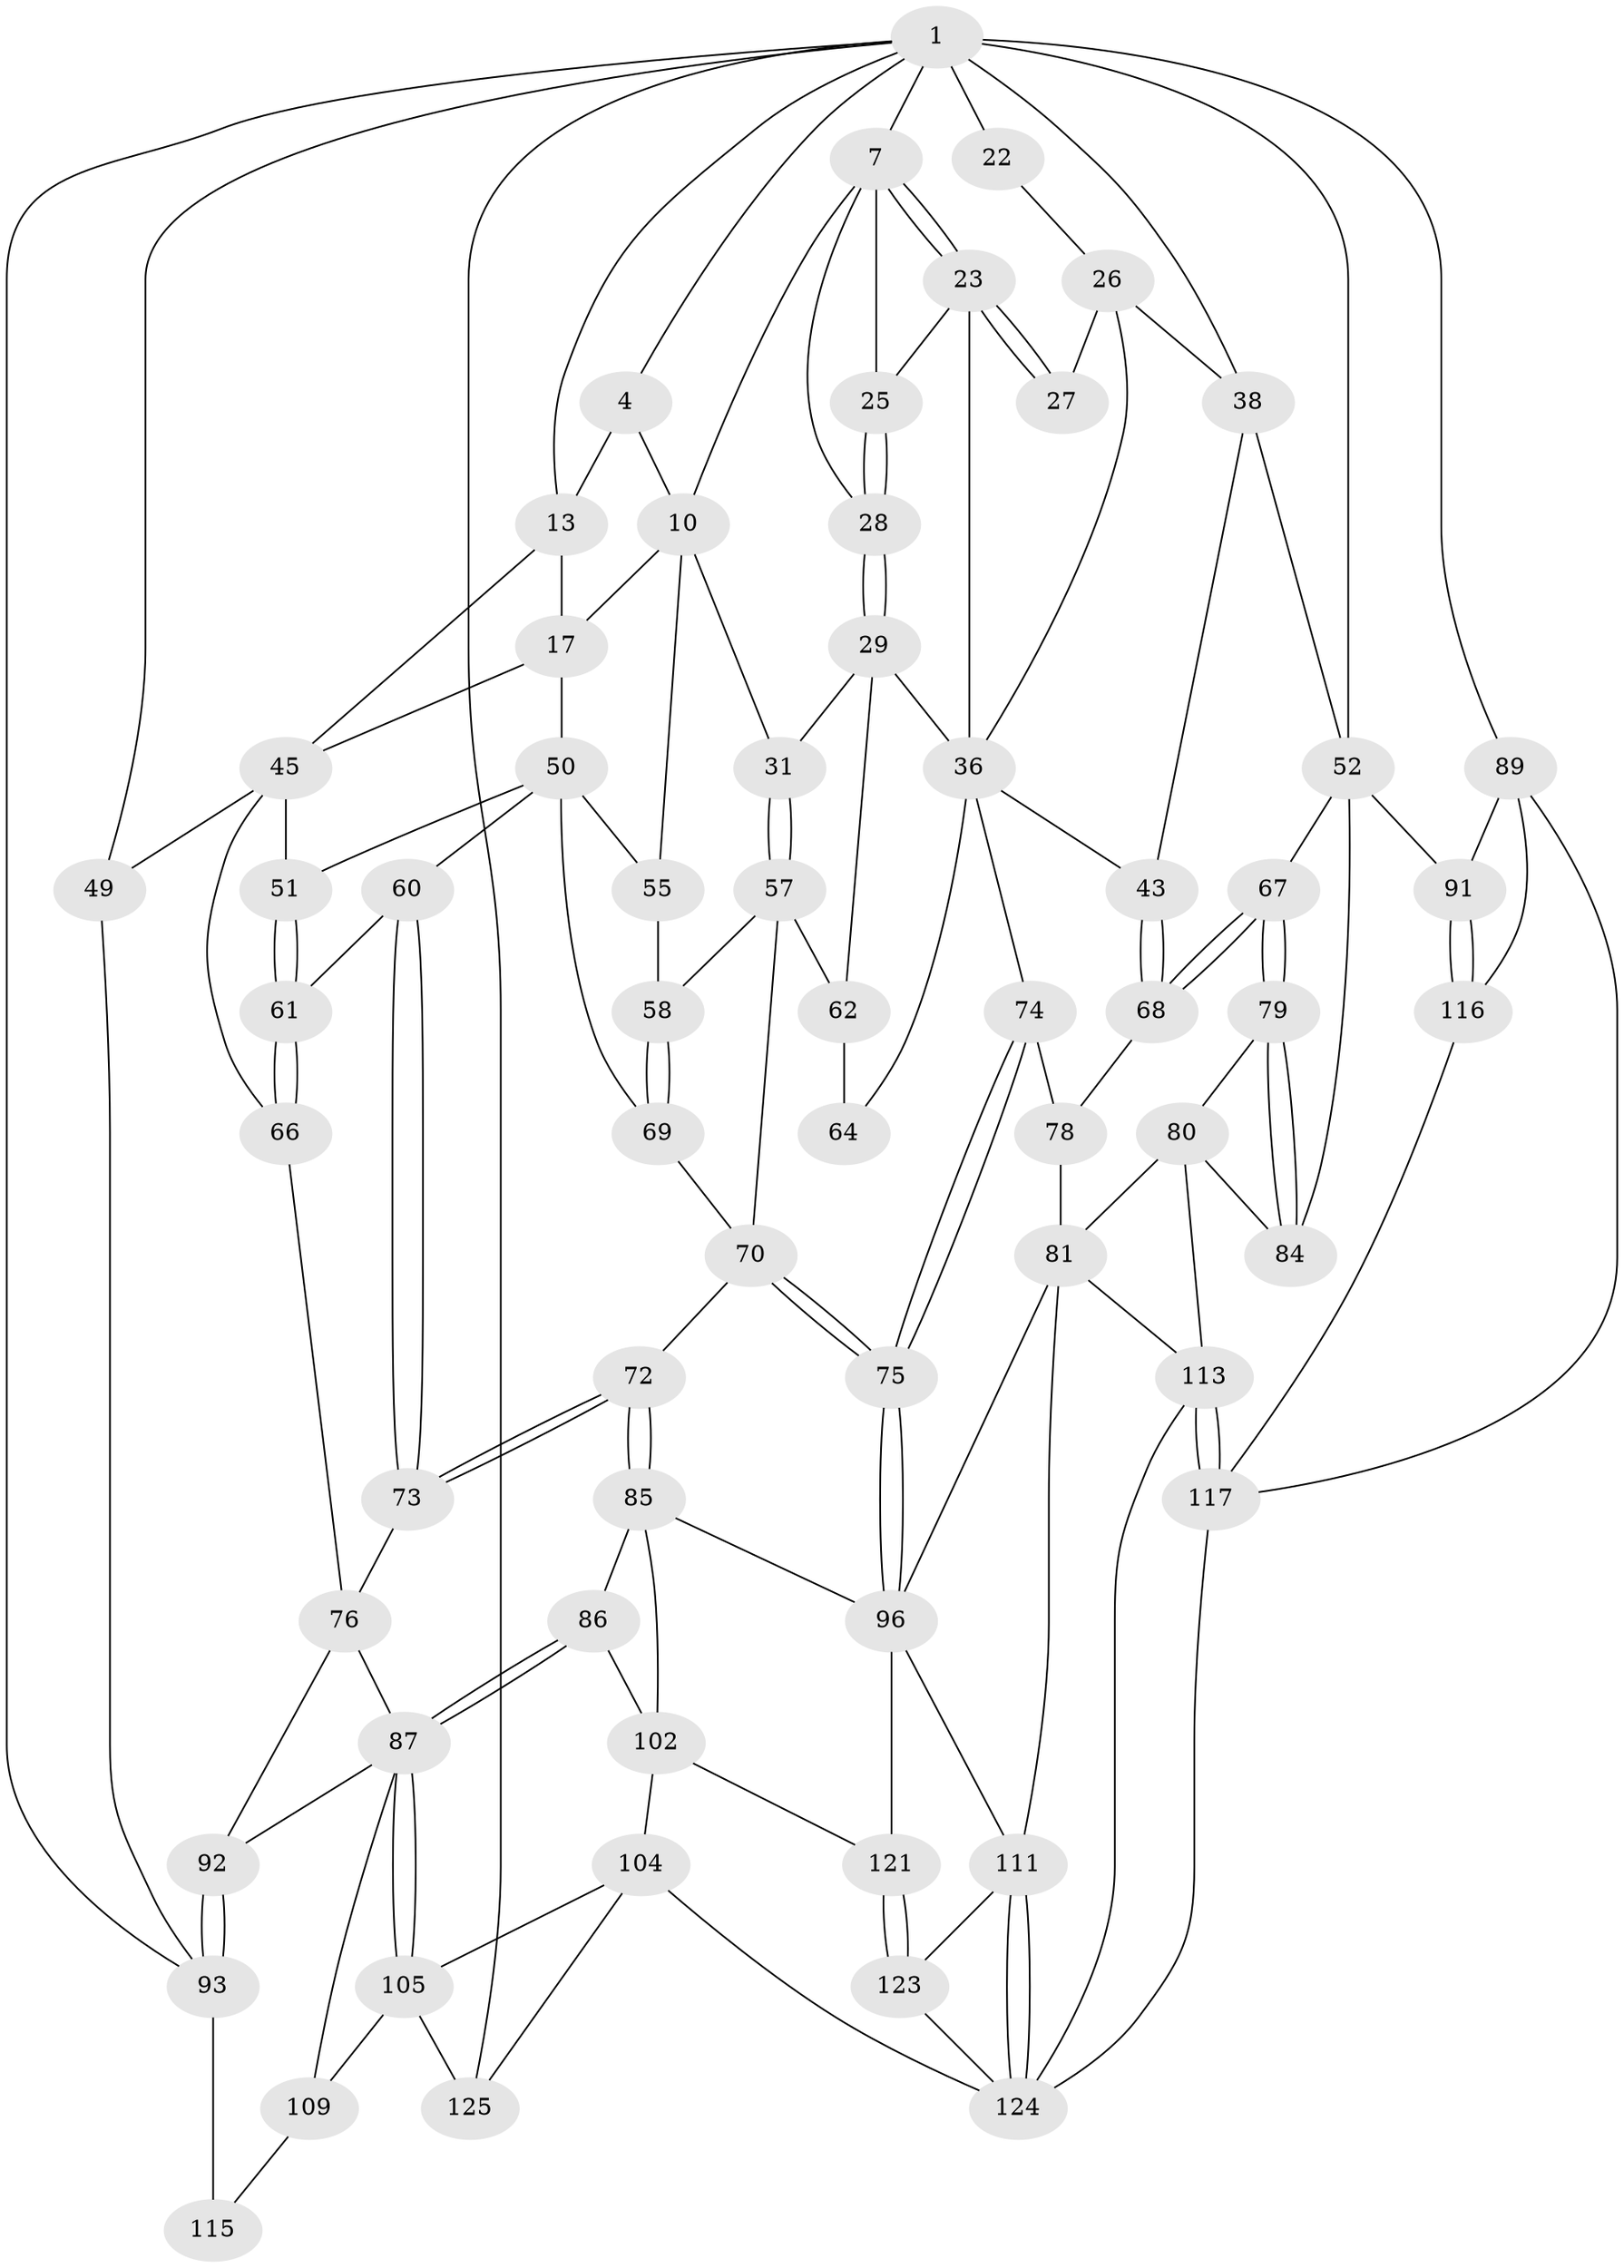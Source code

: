 // original degree distribution, {3: 0.015384615384615385, 5: 0.5538461538461539, 4: 0.2230769230769231, 6: 0.2076923076923077}
// Generated by graph-tools (version 1.1) at 2025/16/03/09/25 04:16:52]
// undirected, 65 vertices, 144 edges
graph export_dot {
graph [start="1"]
  node [color=gray90,style=filled];
  1 [pos="+0.711412645849573+0",super="+5+2"];
  4 [pos="+0.3237025613588944+0",super="+11"];
  7 [pos="+0.6092046151870913+0.0734953835396144",super="+8"];
  10 [pos="+0.3600392648216337+0.0413331303866408",super="+15"];
  13 [pos="+0+0.04418711427939296",super="+14+33"];
  17 [pos="+0.1796469830801611+0.16638383889544048",super="+40"];
  22 [pos="+0.7411499196578544+0.12594721043199758"];
  23 [pos="+0.5879942774537843+0.1599266770113302",super="+24"];
  25 [pos="+0.48787769046805923+0.2193064781717574"];
  26 [pos="+0.722982728526378+0.19351122419219136",super="+35"];
  27 [pos="+0.6495782695953974+0.22087819174902484"];
  28 [pos="+0.46961205465454875+0.22741985754157018"];
  29 [pos="+0.4654682279755334+0.23668126296645964",super="+30"];
  31 [pos="+0.3967297643795434+0.27166752849488524"];
  36 [pos="+0.6711324364763475+0.3410423551504018",super="+37+44"];
  38 [pos="+0.894673778050121+0.23104281500547538",super="+39"];
  43 [pos="+0.7483671310172573+0.41509452838031546"];
  45 [pos="+0.03420511914367196+0.27824629855403127",super="+47"];
  49 [pos="+0+0.47830276304261976"];
  50 [pos="+0.12136069217490777+0.27906296030702354",super="+56"];
  51 [pos="+0.08131264934207574+0.32815279330258174"];
  52 [pos="+1+0.47352356104183735",super="+83+53"];
  55 [pos="+0.23076160304325488+0.32796820438929747"];
  57 [pos="+0.3394104518714637+0.3416843749117294",super="+63"];
  58 [pos="+0.3132653947084261+0.3628168791911356"];
  60 [pos="+0.17374455387497606+0.3965887753264398"];
  61 [pos="+0.15263423279852936+0.40901390132419174"];
  62 [pos="+0.47516470647725+0.38727624933225446"];
  64 [pos="+0.5216204546477433+0.38440180496683746"];
  66 [pos="+0.10536915715955311+0.47781374109433183"];
  67 [pos="+0.7950150529789509+0.4661278907979128"];
  68 [pos="+0.7582095347794446+0.4331523326622726"];
  69 [pos="+0.3347694031293878+0.4920798294596252"];
  70 [pos="+0.41613939287040186+0.5040487037084848",super="+71"];
  72 [pos="+0.3367339174909019+0.5326374227873353"];
  73 [pos="+0.2643855721352582+0.5320212671089488"];
  74 [pos="+0.5478680618805776+0.5446272833537652"];
  75 [pos="+0.5216666561511615+0.5699669800498183"];
  76 [pos="+0.22012224375607678+0.5364957994234623",super="+77"];
  78 [pos="+0.673036501292816+0.5195645597551539"];
  79 [pos="+0.8071364762910177+0.5588762688839523"];
  80 [pos="+0.7879085051218342+0.6353838491608941",super="+106"];
  81 [pos="+0.7148480106288286+0.6791510417782642",super="+110+82"];
  84 [pos="+1+0.6156291527737592"];
  85 [pos="+0.3255368511598232+0.6182991991199811",super="+99"];
  86 [pos="+0.30642924261122473+0.6469548044276032"];
  87 [pos="+0.2907061588308365+0.6620711563935929",super="+88"];
  89 [pos="+1+1",super="+90"];
  91 [pos="+1+0.7716631585280204"];
  92 [pos="+0.12227625201051577+0.6678911982313163"];
  93 [pos="+0+0.6343589390687201",super="+94"];
  96 [pos="+0.5610665278040106+0.6786110658995893",super="+97"];
  102 [pos="+0.34803638157088373+0.7044363421063856",super="+103"];
  104 [pos="+0.3523571100633775+0.8525417730102776",super="+128"];
  105 [pos="+0.3176016687268356+0.8481716032175929",super="+107"];
  109 [pos="+0.15876757849228848+0.817397799149384"];
  111 [pos="+0.7259982182587278+0.876793401033254",super="+112"];
  113 [pos="+0.8940345089045603+0.7430611654086542",super="+114"];
  115 [pos="+0.11942417071883595+0.8161157724299998"];
  116 [pos="+0.9739504626865576+0.7895494052053106"];
  117 [pos="+0.9141075618199821+0.771637395673022",super="+118"];
  121 [pos="+0.4291873885294924+0.8235772970576658"];
  123 [pos="+0.516639811004529+0.9176779728146744"];
  124 [pos="+0.7315739901234383+0.8874748149782287",super="+126"];
  125 [pos="+0+1",super="+130"];
  1 -- 7;
  1 -- 38;
  1 -- 22 [weight=2];
  1 -- 4;
  1 -- 13;
  1 -- 49;
  1 -- 52;
  1 -- 93;
  1 -- 89 [weight=2];
  1 -- 125;
  4 -- 10;
  4 -- 13;
  7 -- 23;
  7 -- 23;
  7 -- 25;
  7 -- 10;
  7 -- 28;
  10 -- 17;
  10 -- 31;
  10 -- 55;
  13 -- 17 [weight=2];
  13 -- 45;
  17 -- 50;
  17 -- 45;
  22 -- 26;
  23 -- 27 [weight=2];
  23 -- 27;
  23 -- 25;
  23 -- 36;
  25 -- 28;
  25 -- 28;
  26 -- 27;
  26 -- 36;
  26 -- 38;
  28 -- 29;
  28 -- 29;
  29 -- 62;
  29 -- 31;
  29 -- 36;
  31 -- 57;
  31 -- 57;
  36 -- 64 [weight=2];
  36 -- 74;
  36 -- 43;
  38 -- 43;
  38 -- 52;
  43 -- 68;
  43 -- 68;
  45 -- 49;
  45 -- 66;
  45 -- 51;
  49 -- 93;
  50 -- 51;
  50 -- 60;
  50 -- 69;
  50 -- 55;
  51 -- 61;
  51 -- 61;
  52 -- 91;
  52 -- 84;
  52 -- 67;
  55 -- 58;
  57 -- 58;
  57 -- 62;
  57 -- 70;
  58 -- 69;
  58 -- 69;
  60 -- 61;
  60 -- 73;
  60 -- 73;
  61 -- 66;
  61 -- 66;
  62 -- 64;
  66 -- 76;
  67 -- 68;
  67 -- 68;
  67 -- 79;
  67 -- 79;
  68 -- 78;
  69 -- 70;
  70 -- 75;
  70 -- 75;
  70 -- 72;
  72 -- 73;
  72 -- 73;
  72 -- 85;
  72 -- 85;
  73 -- 76;
  74 -- 75;
  74 -- 75;
  74 -- 78;
  75 -- 96;
  75 -- 96;
  76 -- 87;
  76 -- 92;
  78 -- 81;
  79 -- 80;
  79 -- 84;
  79 -- 84;
  80 -- 81;
  80 -- 113;
  80 -- 84;
  81 -- 111;
  81 -- 96;
  81 -- 113;
  85 -- 86;
  85 -- 96;
  85 -- 102;
  86 -- 87;
  86 -- 87;
  86 -- 102;
  87 -- 105;
  87 -- 105;
  87 -- 109;
  87 -- 92;
  89 -- 91;
  89 -- 116;
  89 -- 117 [weight=2];
  91 -- 116;
  91 -- 116;
  92 -- 93;
  92 -- 93;
  93 -- 115 [weight=2];
  96 -- 121;
  96 -- 111;
  102 -- 104;
  102 -- 121;
  104 -- 105;
  104 -- 125;
  104 -- 124;
  105 -- 109;
  105 -- 125 [weight=2];
  109 -- 115;
  111 -- 124;
  111 -- 124;
  111 -- 123;
  113 -- 117 [weight=2];
  113 -- 117;
  113 -- 124;
  116 -- 117;
  117 -- 124;
  121 -- 123;
  121 -- 123;
  123 -- 124;
}
